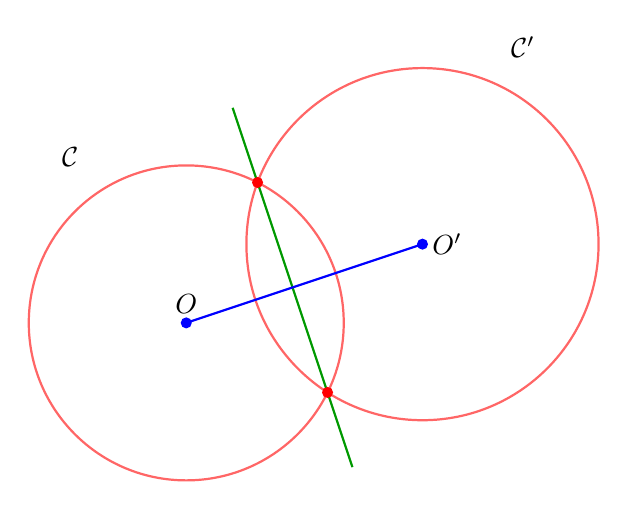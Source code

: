 \begin{tikzpicture}
      \draw[thick, color=red!60] (2,1) circle ({sqrt(5)});
      \draw[thick, color=red!60] (-1,0) circle (2);

      \coordinate (P) at  ({7/20-sqrt(79)/20},{9/20+3*sqrt(79)/20});
      \coordinate (PP) at  ({7/20+sqrt(79)/20},{9/20-3*sqrt(79)/20});

       \draw[green!60!black, thick,shorten >=-1cm,shorten <=-1cm] (P)--(PP);
       \draw[blue, thick] (-1,0)--(2,1);

       \fill[red] (P) circle (2pt);
%       \node at (P) [above] {$P$}; 


       \fill[red] (PP) circle (2pt);
 %      \node at (PP) [below] {$P'$}; 

       \fill[blue] (-1,0) circle (2pt);
       \node at (-1,0) [above] {$O$}; 

       \fill[blue] (2,1) circle (2pt);
       \node at (2,1) [right] {$O'$}; 

       \node at (3,3.5) [right] {$\mathcal{C}'$}; 
       \node at (-2.7,2.1) [right] {$\mathcal{C}$}; 
\end{tikzpicture}
